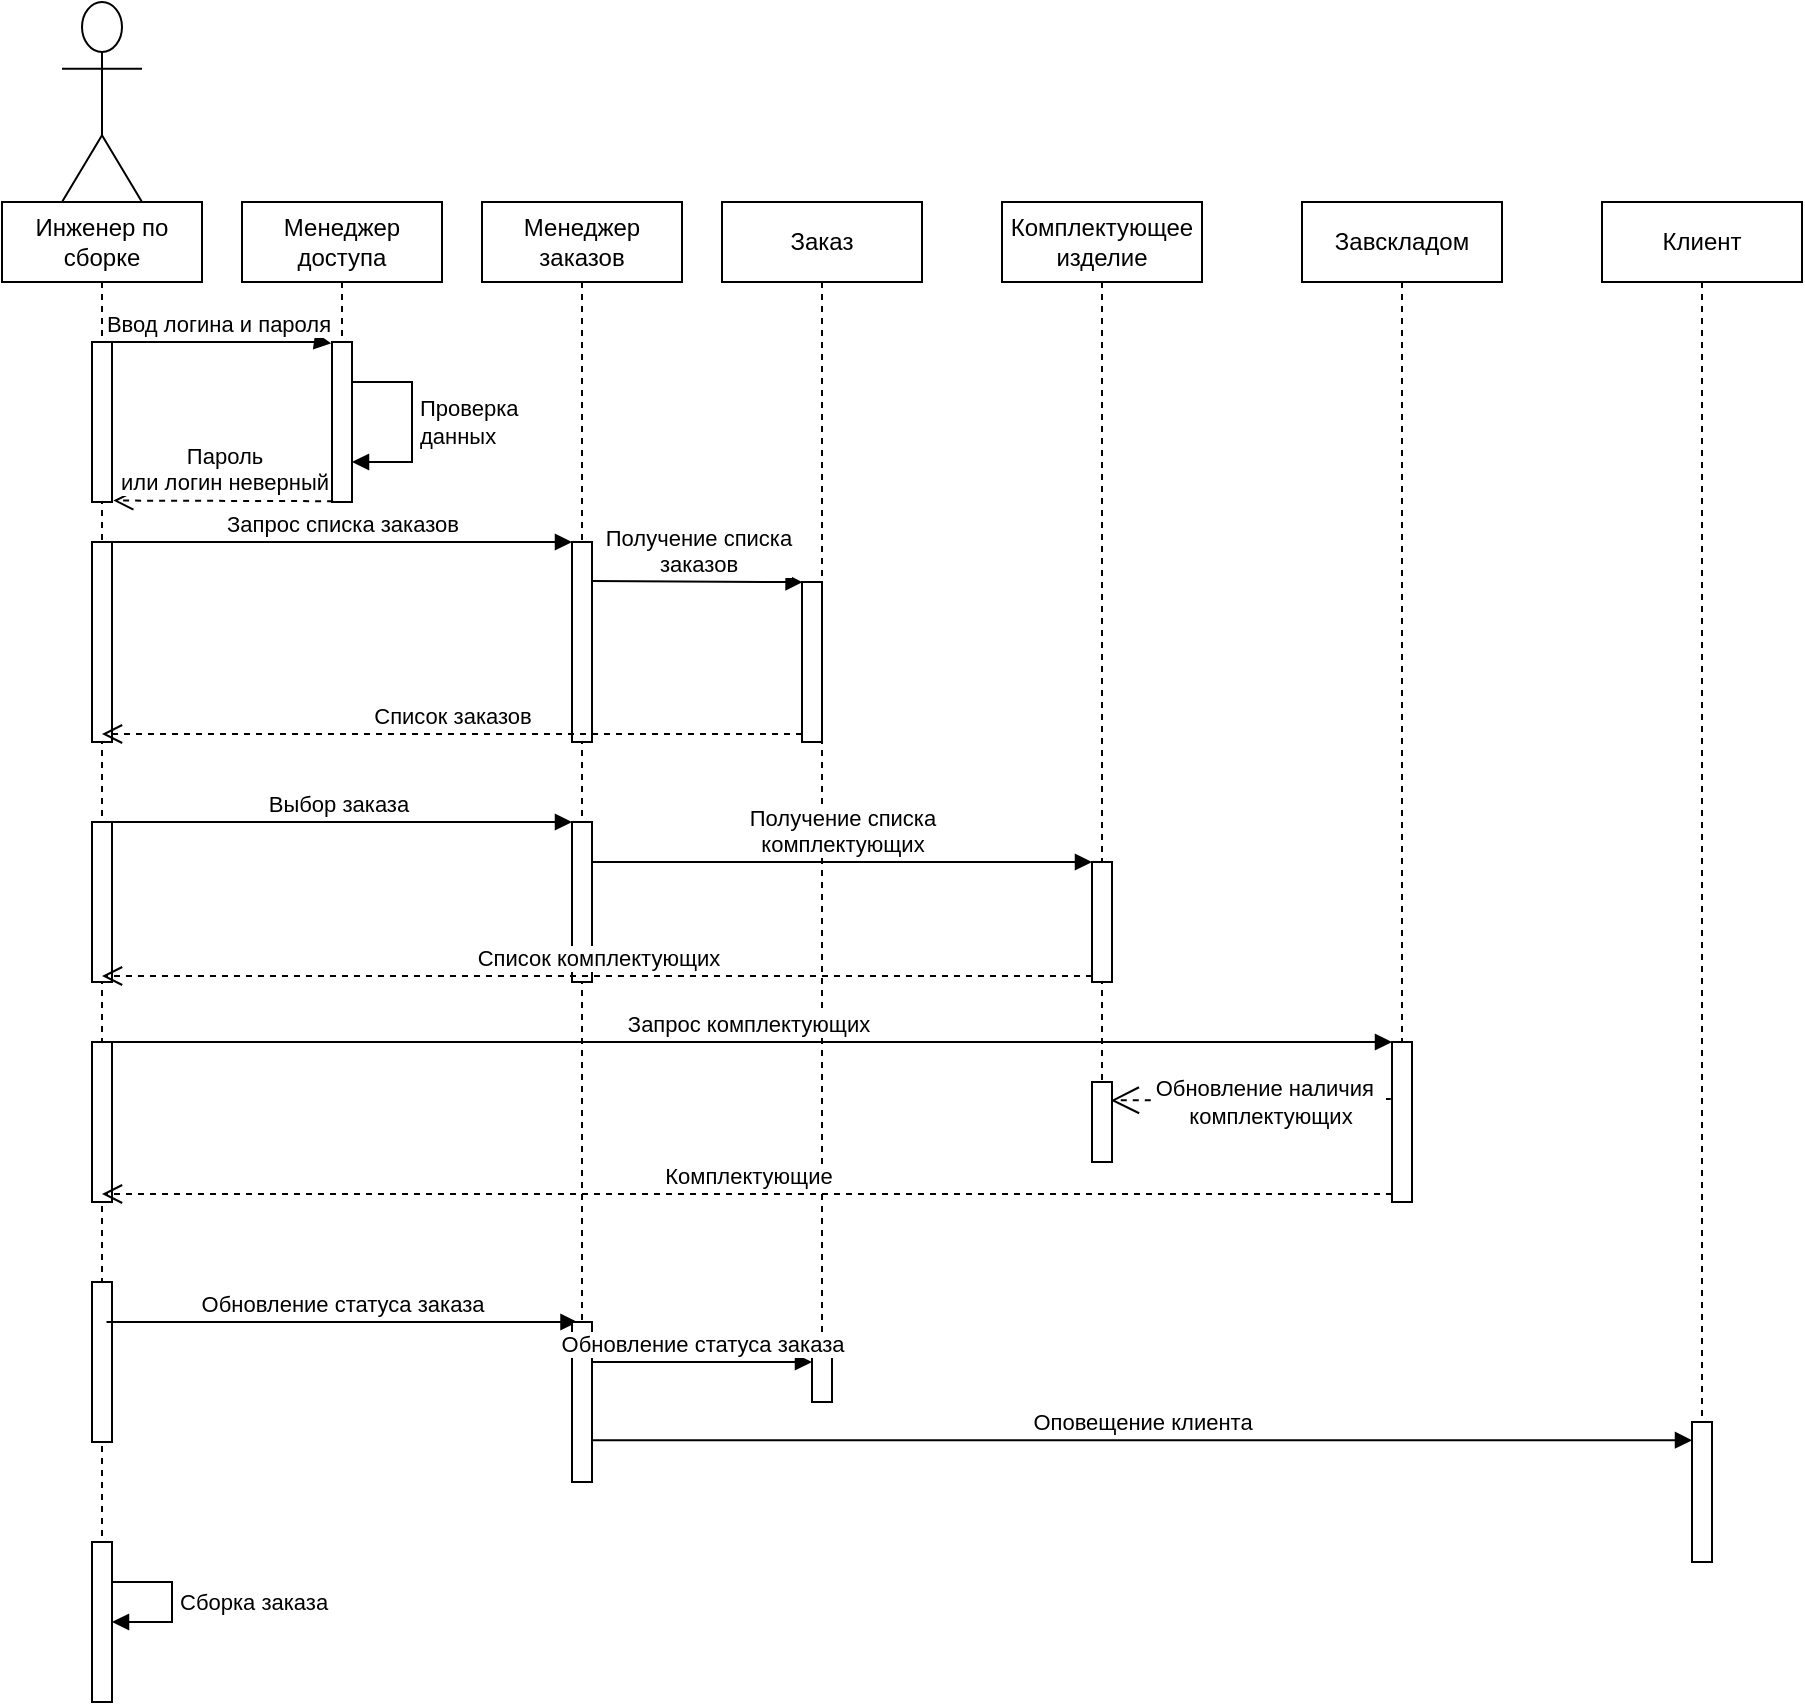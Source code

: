 <mxfile version="20.7.4" type="github">
  <diagram id="8eBF70qgTYVY1_IniYaQ" name="Страница 1">
    <mxGraphModel dx="398" dy="212" grid="1" gridSize="10" guides="1" tooltips="1" connect="1" arrows="1" fold="1" page="1" pageScale="1" pageWidth="827" pageHeight="1169" math="0" shadow="0">
      <root>
        <mxCell id="0" />
        <mxCell id="1" parent="0" />
        <mxCell id="uP4A9XmEusP5UuuR2ky6-1" value="Инженер по сборке" style="shape=umlLifeline;perimeter=lifelinePerimeter;whiteSpace=wrap;html=1;container=1;collapsible=0;recursiveResize=0;outlineConnect=0;" parent="1" vertex="1">
          <mxGeometry y="175" width="100" height="750" as="geometry" />
        </mxCell>
        <mxCell id="uP4A9XmEusP5UuuR2ky6-2" value="" style="html=1;points=[];perimeter=orthogonalPerimeter;" parent="uP4A9XmEusP5UuuR2ky6-1" vertex="1">
          <mxGeometry x="45" y="70" width="10" height="80" as="geometry" />
        </mxCell>
        <mxCell id="uP4A9XmEusP5UuuR2ky6-3" value="" style="html=1;points=[];perimeter=orthogonalPerimeter;" parent="uP4A9XmEusP5UuuR2ky6-1" vertex="1">
          <mxGeometry x="45" y="170" width="10" height="100" as="geometry" />
        </mxCell>
        <mxCell id="uP4A9XmEusP5UuuR2ky6-4" value="" style="html=1;points=[];perimeter=orthogonalPerimeter;" parent="uP4A9XmEusP5UuuR2ky6-1" vertex="1">
          <mxGeometry x="45" y="540" width="10" height="80" as="geometry" />
        </mxCell>
        <mxCell id="uP4A9XmEusP5UuuR2ky6-5" value="" style="html=1;points=[];perimeter=orthogonalPerimeter;" parent="uP4A9XmEusP5UuuR2ky6-1" vertex="1">
          <mxGeometry x="45" y="310" width="10" height="80" as="geometry" />
        </mxCell>
        <mxCell id="uP4A9XmEusP5UuuR2ky6-6" value="" style="html=1;points=[];perimeter=orthogonalPerimeter;" parent="uP4A9XmEusP5UuuR2ky6-1" vertex="1">
          <mxGeometry x="45" y="420" width="10" height="80" as="geometry" />
        </mxCell>
        <mxCell id="uP4A9XmEusP5UuuR2ky6-7" value="" style="html=1;points=[];perimeter=orthogonalPerimeter;" parent="uP4A9XmEusP5UuuR2ky6-1" vertex="1">
          <mxGeometry x="45" y="670" width="10" height="80" as="geometry" />
        </mxCell>
        <mxCell id="uP4A9XmEusP5UuuR2ky6-8" value="Сборка заказа" style="edgeStyle=orthogonalEdgeStyle;html=1;align=left;spacingLeft=2;endArrow=block;rounded=0;entryX=1;entryY=0;" parent="uP4A9XmEusP5UuuR2ky6-1" edge="1">
          <mxGeometry relative="1" as="geometry">
            <mxPoint x="55" y="690" as="sourcePoint" />
            <Array as="points">
              <mxPoint x="85" y="690" />
            </Array>
            <mxPoint x="55" y="710" as="targetPoint" />
          </mxGeometry>
        </mxCell>
        <mxCell id="uP4A9XmEusP5UuuR2ky6-9" value="Менеджер доступа" style="shape=umlLifeline;perimeter=lifelinePerimeter;whiteSpace=wrap;html=1;container=1;collapsible=0;recursiveResize=0;outlineConnect=0;size=40;" parent="1" vertex="1">
          <mxGeometry x="120" y="175" width="100" height="150" as="geometry" />
        </mxCell>
        <mxCell id="uP4A9XmEusP5UuuR2ky6-10" value="" style="html=1;points=[];perimeter=orthogonalPerimeter;" parent="uP4A9XmEusP5UuuR2ky6-9" vertex="1">
          <mxGeometry x="45" y="70" width="10" height="80" as="geometry" />
        </mxCell>
        <mxCell id="uP4A9XmEusP5UuuR2ky6-11" value="Проверка&lt;br&gt;данных" style="edgeStyle=orthogonalEdgeStyle;html=1;align=left;spacingLeft=2;endArrow=block;rounded=0;entryX=1;entryY=0;" parent="uP4A9XmEusP5UuuR2ky6-9" target="uP4A9XmEusP5UuuR2ky6-12" edge="1">
          <mxGeometry relative="1" as="geometry">
            <mxPoint x="55" y="90" as="sourcePoint" />
            <Array as="points">
              <mxPoint x="85" y="90" />
            </Array>
          </mxGeometry>
        </mxCell>
        <mxCell id="uP4A9XmEusP5UuuR2ky6-12" value="" style="html=1;points=[];perimeter=orthogonalPerimeter;" parent="uP4A9XmEusP5UuuR2ky6-9" vertex="1">
          <mxGeometry x="45" y="130" width="10" height="10" as="geometry" />
        </mxCell>
        <mxCell id="uP4A9XmEusP5UuuR2ky6-13" value="" style="html=1;verticalAlign=bottom;endArrow=none;dashed=1;endSize=8;exitX=0;exitY=0.95;rounded=0;" parent="uP4A9XmEusP5UuuR2ky6-9" source="uP4A9XmEusP5UuuR2ky6-10" target="uP4A9XmEusP5UuuR2ky6-12" edge="1">
          <mxGeometry relative="1" as="geometry">
            <mxPoint x="-69.9" y="146" as="targetPoint" />
            <mxPoint x="45" y="146" as="sourcePoint" />
          </mxGeometry>
        </mxCell>
        <mxCell id="uP4A9XmEusP5UuuR2ky6-14" value="" style="html=1;points=[];perimeter=orthogonalPerimeter;" parent="uP4A9XmEusP5UuuR2ky6-9" vertex="1">
          <mxGeometry x="45" y="70" width="10" height="80" as="geometry" />
        </mxCell>
        <mxCell id="uP4A9XmEusP5UuuR2ky6-15" value="Обновление статуса заказа" style="html=1;verticalAlign=bottom;startArrow=none;endArrow=block;startSize=8;rounded=0;startFill=0;" parent="uP4A9XmEusP5UuuR2ky6-9" edge="1">
          <mxGeometry relative="1" as="geometry">
            <mxPoint x="-67.75" y="560" as="sourcePoint" />
            <mxPoint x="167.75" y="560" as="targetPoint" />
          </mxGeometry>
        </mxCell>
        <mxCell id="uP4A9XmEusP5UuuR2ky6-16" value="Менеджер заказов" style="shape=umlLifeline;perimeter=lifelinePerimeter;whiteSpace=wrap;html=1;container=1;collapsible=0;recursiveResize=0;outlineConnect=0;" parent="1" vertex="1">
          <mxGeometry x="240" y="175" width="100" height="640" as="geometry" />
        </mxCell>
        <mxCell id="uP4A9XmEusP5UuuR2ky6-17" value="" style="html=1;points=[];perimeter=orthogonalPerimeter;" parent="uP4A9XmEusP5UuuR2ky6-16" vertex="1">
          <mxGeometry x="45" y="170" width="10" height="100" as="geometry" />
        </mxCell>
        <mxCell id="uP4A9XmEusP5UuuR2ky6-18" value="" style="html=1;points=[];perimeter=orthogonalPerimeter;" parent="uP4A9XmEusP5UuuR2ky6-16" vertex="1">
          <mxGeometry x="45" y="310" width="10" height="80" as="geometry" />
        </mxCell>
        <mxCell id="uP4A9XmEusP5UuuR2ky6-19" value="" style="html=1;points=[];perimeter=orthogonalPerimeter;" parent="uP4A9XmEusP5UuuR2ky6-16" vertex="1">
          <mxGeometry x="45" y="560" width="10" height="80" as="geometry" />
        </mxCell>
        <mxCell id="uP4A9XmEusP5UuuR2ky6-20" value="Ввод логина и пароля" style="html=1;verticalAlign=bottom;endArrow=block;entryX=-0.043;entryY=0.008;rounded=0;entryDx=0;entryDy=0;entryPerimeter=0;" parent="1" source="uP4A9XmEusP5UuuR2ky6-1" target="uP4A9XmEusP5UuuR2ky6-14" edge="1">
          <mxGeometry relative="1" as="geometry">
            <mxPoint x="95" y="245" as="sourcePoint" />
            <Array as="points">
              <mxPoint x="160" y="245" />
            </Array>
          </mxGeometry>
        </mxCell>
        <mxCell id="uP4A9XmEusP5UuuR2ky6-21" value="Пароль &lt;br&gt;или логин неверный" style="html=1;verticalAlign=bottom;endArrow=open;dashed=1;endSize=8;exitX=0.056;exitY=0.995;rounded=0;startArrow=none;exitDx=0;exitDy=0;exitPerimeter=0;entryX=1.064;entryY=0.991;entryDx=0;entryDy=0;entryPerimeter=0;" parent="1" source="uP4A9XmEusP5UuuR2ky6-14" target="uP4A9XmEusP5UuuR2ky6-2" edge="1">
          <mxGeometry x="0.002" relative="1" as="geometry">
            <mxPoint x="60" y="330" as="targetPoint" />
            <mxPoint as="offset" />
          </mxGeometry>
        </mxCell>
        <mxCell id="uP4A9XmEusP5UuuR2ky6-22" value="Заказ" style="shape=umlLifeline;perimeter=lifelinePerimeter;whiteSpace=wrap;html=1;container=1;collapsible=0;recursiveResize=0;outlineConnect=0;" parent="1" vertex="1">
          <mxGeometry x="360" y="175" width="100" height="600" as="geometry" />
        </mxCell>
        <mxCell id="uP4A9XmEusP5UuuR2ky6-23" value="" style="html=1;points=[];perimeter=orthogonalPerimeter;" parent="uP4A9XmEusP5UuuR2ky6-22" vertex="1">
          <mxGeometry x="40" y="190" width="10" height="80" as="geometry" />
        </mxCell>
        <mxCell id="uP4A9XmEusP5UuuR2ky6-24" value="" style="html=1;points=[];perimeter=orthogonalPerimeter;" parent="uP4A9XmEusP5UuuR2ky6-22" vertex="1">
          <mxGeometry x="45" y="570" width="10" height="30" as="geometry" />
        </mxCell>
        <mxCell id="uP4A9XmEusP5UuuR2ky6-25" value="Запрос списка заказов" style="html=1;verticalAlign=bottom;endArrow=block;entryX=0;entryY=0;rounded=0;" parent="1" source="uP4A9XmEusP5UuuR2ky6-3" target="uP4A9XmEusP5UuuR2ky6-17" edge="1">
          <mxGeometry relative="1" as="geometry">
            <mxPoint x="95" y="355" as="sourcePoint" />
          </mxGeometry>
        </mxCell>
        <mxCell id="uP4A9XmEusP5UuuR2ky6-26" value="Получение списка&lt;br&gt;заказов" style="html=1;verticalAlign=bottom;endArrow=block;rounded=0;exitX=1.006;exitY=0.195;exitDx=0;exitDy=0;exitPerimeter=0;entryX=0.028;entryY=0.001;entryDx=0;entryDy=0;entryPerimeter=0;" parent="1" source="uP4A9XmEusP5UuuR2ky6-17" target="uP4A9XmEusP5UuuR2ky6-23" edge="1">
          <mxGeometry relative="1" as="geometry">
            <mxPoint x="300" y="375" as="sourcePoint" />
            <mxPoint x="400" y="375" as="targetPoint" />
          </mxGeometry>
        </mxCell>
        <mxCell id="uP4A9XmEusP5UuuR2ky6-27" value="Список заказов" style="html=1;verticalAlign=bottom;endArrow=open;dashed=1;endSize=8;exitX=0;exitY=0.95;rounded=0;" parent="1" source="uP4A9XmEusP5UuuR2ky6-23" target="uP4A9XmEusP5UuuR2ky6-1" edge="1">
          <mxGeometry relative="1" as="geometry">
            <mxPoint x="335" y="451" as="targetPoint" />
          </mxGeometry>
        </mxCell>
        <mxCell id="uP4A9XmEusP5UuuR2ky6-28" value="Комплектующее&lt;br&gt;изделие" style="shape=umlLifeline;perimeter=lifelinePerimeter;whiteSpace=wrap;html=1;container=1;collapsible=0;recursiveResize=0;outlineConnect=0;" parent="1" vertex="1">
          <mxGeometry x="500" y="175" width="100" height="480" as="geometry" />
        </mxCell>
        <mxCell id="uP4A9XmEusP5UuuR2ky6-29" value="" style="html=1;points=[];perimeter=orthogonalPerimeter;" parent="uP4A9XmEusP5UuuR2ky6-28" vertex="1">
          <mxGeometry x="45" y="330" width="10" height="60" as="geometry" />
        </mxCell>
        <mxCell id="uP4A9XmEusP5UuuR2ky6-30" value="" style="html=1;points=[];perimeter=orthogonalPerimeter;" parent="uP4A9XmEusP5UuuR2ky6-28" vertex="1">
          <mxGeometry x="45" y="440" width="10" height="40" as="geometry" />
        </mxCell>
        <mxCell id="uP4A9XmEusP5UuuR2ky6-31" value="Выбор заказа" style="html=1;verticalAlign=bottom;endArrow=block;entryX=0;entryY=0;rounded=0;" parent="1" source="uP4A9XmEusP5UuuR2ky6-1" target="uP4A9XmEusP5UuuR2ky6-18" edge="1">
          <mxGeometry relative="1" as="geometry">
            <mxPoint x="215" y="485" as="sourcePoint" />
          </mxGeometry>
        </mxCell>
        <mxCell id="uP4A9XmEusP5UuuR2ky6-32" value="Список комплектующих" style="html=1;verticalAlign=bottom;endArrow=open;dashed=1;endSize=8;exitX=0;exitY=0.95;rounded=0;" parent="1" source="uP4A9XmEusP5UuuR2ky6-29" target="uP4A9XmEusP5UuuR2ky6-1" edge="1">
          <mxGeometry relative="1" as="geometry">
            <mxPoint x="455" y="561" as="targetPoint" />
          </mxGeometry>
        </mxCell>
        <mxCell id="uP4A9XmEusP5UuuR2ky6-33" value="Получение списка&lt;br&gt;комплектующих" style="html=1;verticalAlign=bottom;endArrow=block;entryX=0;entryY=0;rounded=0;" parent="1" source="uP4A9XmEusP5UuuR2ky6-18" target="uP4A9XmEusP5UuuR2ky6-29" edge="1">
          <mxGeometry relative="1" as="geometry">
            <mxPoint x="455" y="485" as="sourcePoint" />
          </mxGeometry>
        </mxCell>
        <mxCell id="uP4A9XmEusP5UuuR2ky6-34" value="Завскладом" style="shape=umlLifeline;perimeter=lifelinePerimeter;whiteSpace=wrap;html=1;container=1;collapsible=0;recursiveResize=0;outlineConnect=0;" parent="1" vertex="1">
          <mxGeometry x="650" y="175" width="100" height="500" as="geometry" />
        </mxCell>
        <mxCell id="uP4A9XmEusP5UuuR2ky6-35" value="" style="html=1;points=[];perimeter=orthogonalPerimeter;" parent="uP4A9XmEusP5UuuR2ky6-34" vertex="1">
          <mxGeometry x="45" y="420" width="10" height="80" as="geometry" />
        </mxCell>
        <mxCell id="uP4A9XmEusP5UuuR2ky6-36" value="Запрос комплектующих" style="html=1;verticalAlign=bottom;endArrow=block;entryX=0;entryY=0;rounded=0;" parent="1" source="uP4A9XmEusP5UuuR2ky6-1" target="uP4A9XmEusP5UuuR2ky6-35" edge="1">
          <mxGeometry relative="1" as="geometry">
            <mxPoint x="575" y="595" as="sourcePoint" />
          </mxGeometry>
        </mxCell>
        <mxCell id="uP4A9XmEusP5UuuR2ky6-37" value="Комплектующие" style="html=1;verticalAlign=bottom;endArrow=open;dashed=1;endSize=8;exitX=0;exitY=0.95;rounded=0;" parent="1" source="uP4A9XmEusP5UuuR2ky6-35" target="uP4A9XmEusP5UuuR2ky6-1" edge="1">
          <mxGeometry relative="1" as="geometry">
            <mxPoint x="575" y="671" as="targetPoint" />
          </mxGeometry>
        </mxCell>
        <mxCell id="uP4A9XmEusP5UuuR2ky6-38" value="Клиент" style="shape=umlLifeline;perimeter=lifelinePerimeter;whiteSpace=wrap;html=1;container=1;collapsible=0;recursiveResize=0;outlineConnect=0;" parent="1" vertex="1">
          <mxGeometry x="800" y="175" width="100" height="680" as="geometry" />
        </mxCell>
        <mxCell id="uP4A9XmEusP5UuuR2ky6-39" value="" style="html=1;points=[];perimeter=orthogonalPerimeter;" parent="uP4A9XmEusP5UuuR2ky6-38" vertex="1">
          <mxGeometry x="45" y="610" width="10" height="70" as="geometry" />
        </mxCell>
        <mxCell id="uP4A9XmEusP5UuuR2ky6-40" value="Оповещение клиента" style="html=1;verticalAlign=bottom;startArrow=none;endArrow=block;startSize=8;rounded=0;startFill=0;exitX=0.999;exitY=0.739;exitDx=0;exitDy=0;exitPerimeter=0;" parent="1" source="uP4A9XmEusP5UuuR2ky6-19" target="uP4A9XmEusP5UuuR2ky6-39" edge="1">
          <mxGeometry relative="1" as="geometry">
            <mxPoint x="300" y="860" as="sourcePoint" />
          </mxGeometry>
        </mxCell>
        <mxCell id="uP4A9XmEusP5UuuR2ky6-41" value="" style="shape=umlActor;verticalLabelPosition=bottom;verticalAlign=top;html=1;" parent="1" vertex="1">
          <mxGeometry x="30" y="75" width="40" height="100" as="geometry" />
        </mxCell>
        <mxCell id="uP4A9XmEusP5UuuR2ky6-42" value="Обновление статуса заказа" style="html=1;verticalAlign=bottom;startArrow=none;endArrow=block;startSize=8;rounded=0;startFill=0;" parent="1" edge="1">
          <mxGeometry relative="1" as="geometry">
            <mxPoint x="295" y="755.0" as="sourcePoint" />
            <mxPoint x="405" y="755.0" as="targetPoint" />
          </mxGeometry>
        </mxCell>
        <mxCell id="uP4A9XmEusP5UuuR2ky6-43" value="Обновление наличия&amp;nbsp;&amp;nbsp;&lt;br&gt;комплектующих" style="endArrow=open;endSize=12;dashed=1;html=1;rounded=0;entryX=0.943;entryY=0.23;entryDx=0;entryDy=0;entryPerimeter=0;exitX=-0.061;exitY=0.356;exitDx=0;exitDy=0;exitPerimeter=0;" parent="1" source="uP4A9XmEusP5UuuR2ky6-35" target="uP4A9XmEusP5UuuR2ky6-30" edge="1">
          <mxGeometry x="-0.14" y="1" width="160" relative="1" as="geometry">
            <mxPoint x="690" y="624" as="sourcePoint" />
            <mxPoint x="710" y="625" as="targetPoint" />
            <mxPoint as="offset" />
          </mxGeometry>
        </mxCell>
      </root>
    </mxGraphModel>
  </diagram>
</mxfile>
